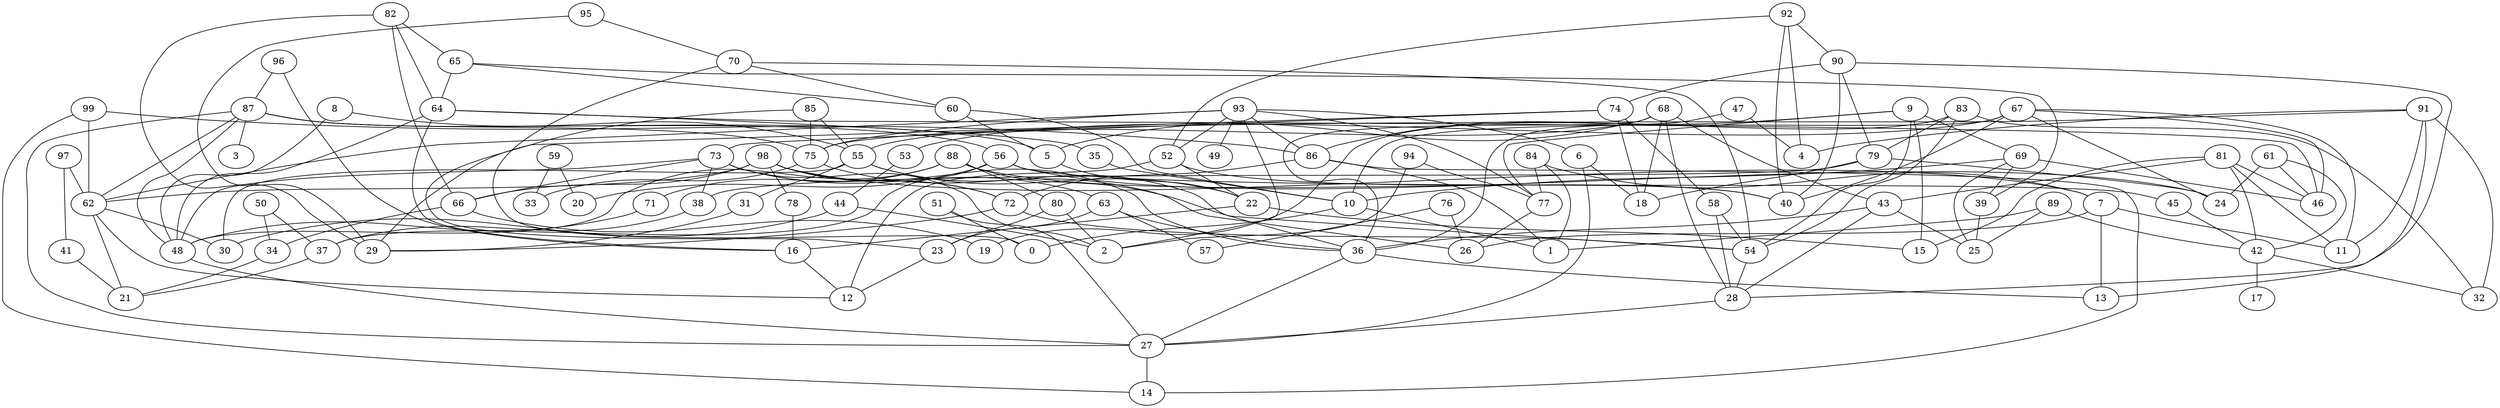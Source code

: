 digraph GG_graph {

subgraph G_graph {
edge [color = black]
"34" -> "21" [dir = none]
"89" -> "1" [dir = none]
"53" -> "44" [dir = none]
"80" -> "2" [dir = none]
"99" -> "14" [dir = none]
"39" -> "25" [dir = none]
"82" -> "29" [dir = none]
"82" -> "66" [dir = none]
"42" -> "17" [dir = none]
"36" -> "27" [dir = none]
"63" -> "57" [dir = none]
"94" -> "2" [dir = none]
"97" -> "41" [dir = none]
"97" -> "62" [dir = none]
"48" -> "27" [dir = none]
"61" -> "42" [dir = none]
"61" -> "24" [dir = none]
"9" -> "69" [dir = none]
"9" -> "54" [dir = none]
"93" -> "2" [dir = none]
"93" -> "49" [dir = none]
"93" -> "86" [dir = none]
"93" -> "75" [dir = none]
"76" -> "26" [dir = none]
"54" -> "28" [dir = none]
"16" -> "12" [dir = none]
"73" -> "63" [dir = none]
"73" -> "2" [dir = none]
"75" -> "26" [dir = none]
"28" -> "27" [dir = none]
"10" -> "0" [dir = none]
"44" -> "30" [dir = none]
"44" -> "2" [dir = none]
"91" -> "32" [dir = none]
"91" -> "11" [dir = none]
"91" -> "75" [dir = none]
"37" -> "21" [dir = none]
"65" -> "60" [dir = none]
"65" -> "39" [dir = none]
"65" -> "64" [dir = none]
"7" -> "13" [dir = none]
"7" -> "26" [dir = none]
"92" -> "4" [dir = none]
"92" -> "40" [dir = none]
"92" -> "90" [dir = none]
"67" -> "46" [dir = none]
"50" -> "37" [dir = none]
"59" -> "33" [dir = none]
"59" -> "20" [dir = none]
"87" -> "62" [dir = none]
"87" -> "56" [dir = none]
"87" -> "3" [dir = none]
"87" -> "5" [dir = none]
"87" -> "75" [dir = none]
"79" -> "18" [dir = none]
"79" -> "38" [dir = none]
"79" -> "24" [dir = none]
"56" -> "45" [dir = none]
"56" -> "20" [dir = none]
"56" -> "37" [dir = none]
"56" -> "24" [dir = none]
"5" -> "22" [dir = none]
"68" -> "28" [dir = none]
"68" -> "5" [dir = none]
"6" -> "27" [dir = none]
"55" -> "31" [dir = none]
"55" -> "22" [dir = none]
"62" -> "12" [dir = none]
"47" -> "36" [dir = none]
"43" -> "28" [dir = none]
"96" -> "87" [dir = none]
"58" -> "28" [dir = none]
"84" -> "77" [dir = none]
"84" -> "1" [dir = none]
"86" -> "72" [dir = none]
"86" -> "1" [dir = none]
"86" -> "14" [dir = none]
"90" -> "74" [dir = none]
"90" -> "28" [dir = none]
"95" -> "70" [dir = none]
"81" -> "43" [dir = none]
"8" -> "48" [dir = none]
"83" -> "19" [dir = none]
"83" -> "32" [dir = none]
"22" -> "15" [dir = none]
"85" -> "23" [dir = none]
"85" -> "75" [dir = none]
"64" -> "35" [dir = none]
"64" -> "46" [dir = none]
"64" -> "48" [dir = none]
"88" -> "71" [dir = none]
"88" -> "40" [dir = none]
"70" -> "0" [dir = none]
"70" -> "54" [dir = none]
"98" -> "78" [dir = none]
"98" -> "66" [dir = none]
"98" -> "62" [dir = none]
"51" -> "0" [dir = none]
"52" -> "12" [dir = none]
"60" -> "5" [dir = none]
"67" -> "24" [dir = none]
"89" -> "25" [dir = none]
"73" -> "48" [dir = none]
"90" -> "40" [dir = none]
"67" -> "11" [dir = none]
"74" -> "29" [dir = none]
"93" -> "52" [dir = none]
"81" -> "46" [dir = none]
"73" -> "66" [dir = none]
"62" -> "30" [dir = none]
"74" -> "73" [dir = none]
"96" -> "16" [dir = none]
"72" -> "29" [dir = none]
"23" -> "12" [dir = none]
"58" -> "54" [dir = none]
"81" -> "15" [dir = none]
"10" -> "1" [dir = none]
"77" -> "26" [dir = none]
"90" -> "79" [dir = none]
"9" -> "77" [dir = none]
"52" -> "22" [dir = none]
"66" -> "19" [dir = none]
"88" -> "80" [dir = none]
"55" -> "30" [dir = none]
"98" -> "72" [dir = none]
"35" -> "10" [dir = none]
"70" -> "60" [dir = none]
"47" -> "4" [dir = none]
"72" -> "54" [dir = none]
"92" -> "52" [dir = none]
"80" -> "23" [dir = none]
"76" -> "57" [dir = none]
"93" -> "77" [dir = none]
"91" -> "4" [dir = none]
"71" -> "48" [dir = none]
"69" -> "25" [dir = none]
"69" -> "39" [dir = none]
"22" -> "16" [dir = none]
"94" -> "77" [dir = none]
"85" -> "55" [dir = none]
"73" -> "72" [dir = none]
"93" -> "6" [dir = none]
"52" -> "40" [dir = none]
"41" -> "21" [dir = none]
"82" -> "64" [dir = none]
"66" -> "34" [dir = none]
"63" -> "23" [dir = none]
"69" -> "10" [dir = none]
"6" -> "18" [dir = none]
"27" -> "14" [dir = none]
"43" -> "36" [dir = none]
"8" -> "55" [dir = none]
"36" -> "13" [dir = none]
"87" -> "27" [dir = none]
"99" -> "86" [dir = none]
"74" -> "58" [dir = none]
"74" -> "18" [dir = none]
"83" -> "54" [dir = none]
"31" -> "29" [dir = none]
"88" -> "48" [dir = none]
"9" -> "15" [dir = none]
"88" -> "36" [dir = none]
"45" -> "42" [dir = none]
"68" -> "43" [dir = none]
"51" -> "27" [dir = none]
"67" -> "53" [dir = none]
"7" -> "11" [dir = none]
"42" -> "32" [dir = none]
"61" -> "46" [dir = none]
"9" -> "86" [dir = none]
"99" -> "62" [dir = none]
"83" -> "79" [dir = none]
"81" -> "11" [dir = none]
"89" -> "42" [dir = none]
"64" -> "16" [dir = none]
"60" -> "10" [dir = none]
"68" -> "55" [dir = none]
"91" -> "13" [dir = none]
"87" -> "48" [dir = none]
"63" -> "36" [dir = none]
"68" -> "36" [dir = none]
"55" -> "54" [dir = none]
"98" -> "36" [dir = none]
"62" -> "21" [dir = none]
"67" -> "40" [dir = none]
"93" -> "62" [dir = none]
"67" -> "10" [dir = none]
"69" -> "46" [dir = none]
"81" -> "42" [dir = none]
"84" -> "7" [dir = none]
"43" -> "25" [dir = none]
"38" -> "37" [dir = none]
"82" -> "65" [dir = none]
"50" -> "34" [dir = none]
"75" -> "33" [dir = none]
"73" -> "38" [dir = none]
"98" -> "7" [dir = none]
"95" -> "29" [dir = none]
"78" -> "16" [dir = none]
"68" -> "18" [dir = none]
}

}
